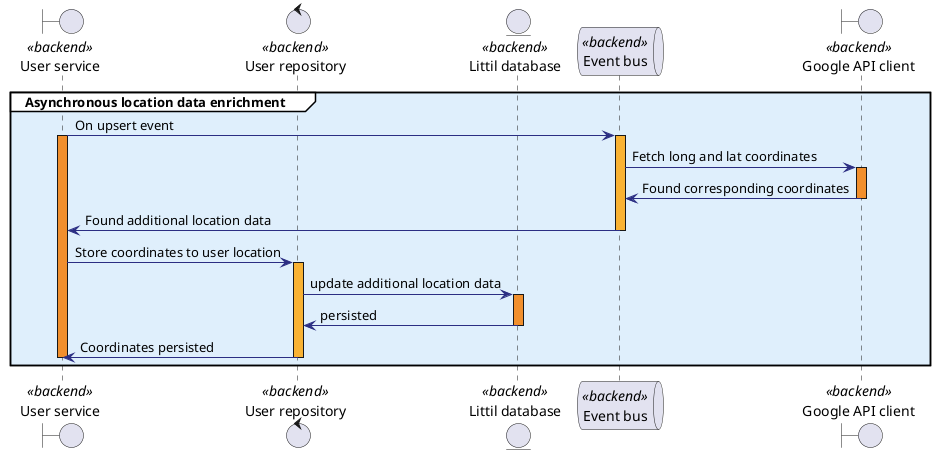 @startuml
skinparam sequence {
    ArrowColor #2B2E83
    GroupBackgroundColor #FFFFFF
}

boundary "User service"             as user_service <<backend>>
control "User repository"           as user_repository <<backend>>
entity "Littil database"            as littil_database <<backend>>
queue "Event bus"                   as internal_event_bus <<backend>>
boundary "Google API client"        as backend_google_client <<backend>>

group #DFEFFC Asynchronous location data enrichment
user_service -> internal_event_bus : On upsert event
activate user_service #F18F2D
activate internal_event_bus #F9B233
internal_event_bus -> backend_google_client : Fetch long and lat coordinates
activate backend_google_client #F18F2D
internal_event_bus <- backend_google_client : Found corresponding coordinates
deactivate backend_google_client
user_service <- internal_event_bus : Found additional location data
deactivate internal_event_bus
user_service -> user_repository : Store coordinates to user location
activate user_repository #F9B233
user_repository -> littil_database : update additional location data
activate littil_database #F18F2D
user_repository <- littil_database : persisted
deactivate littil_database
user_service <- user_repository : Coordinates persisted
deactivate user_repository
deactivate user_service
end
@enduml